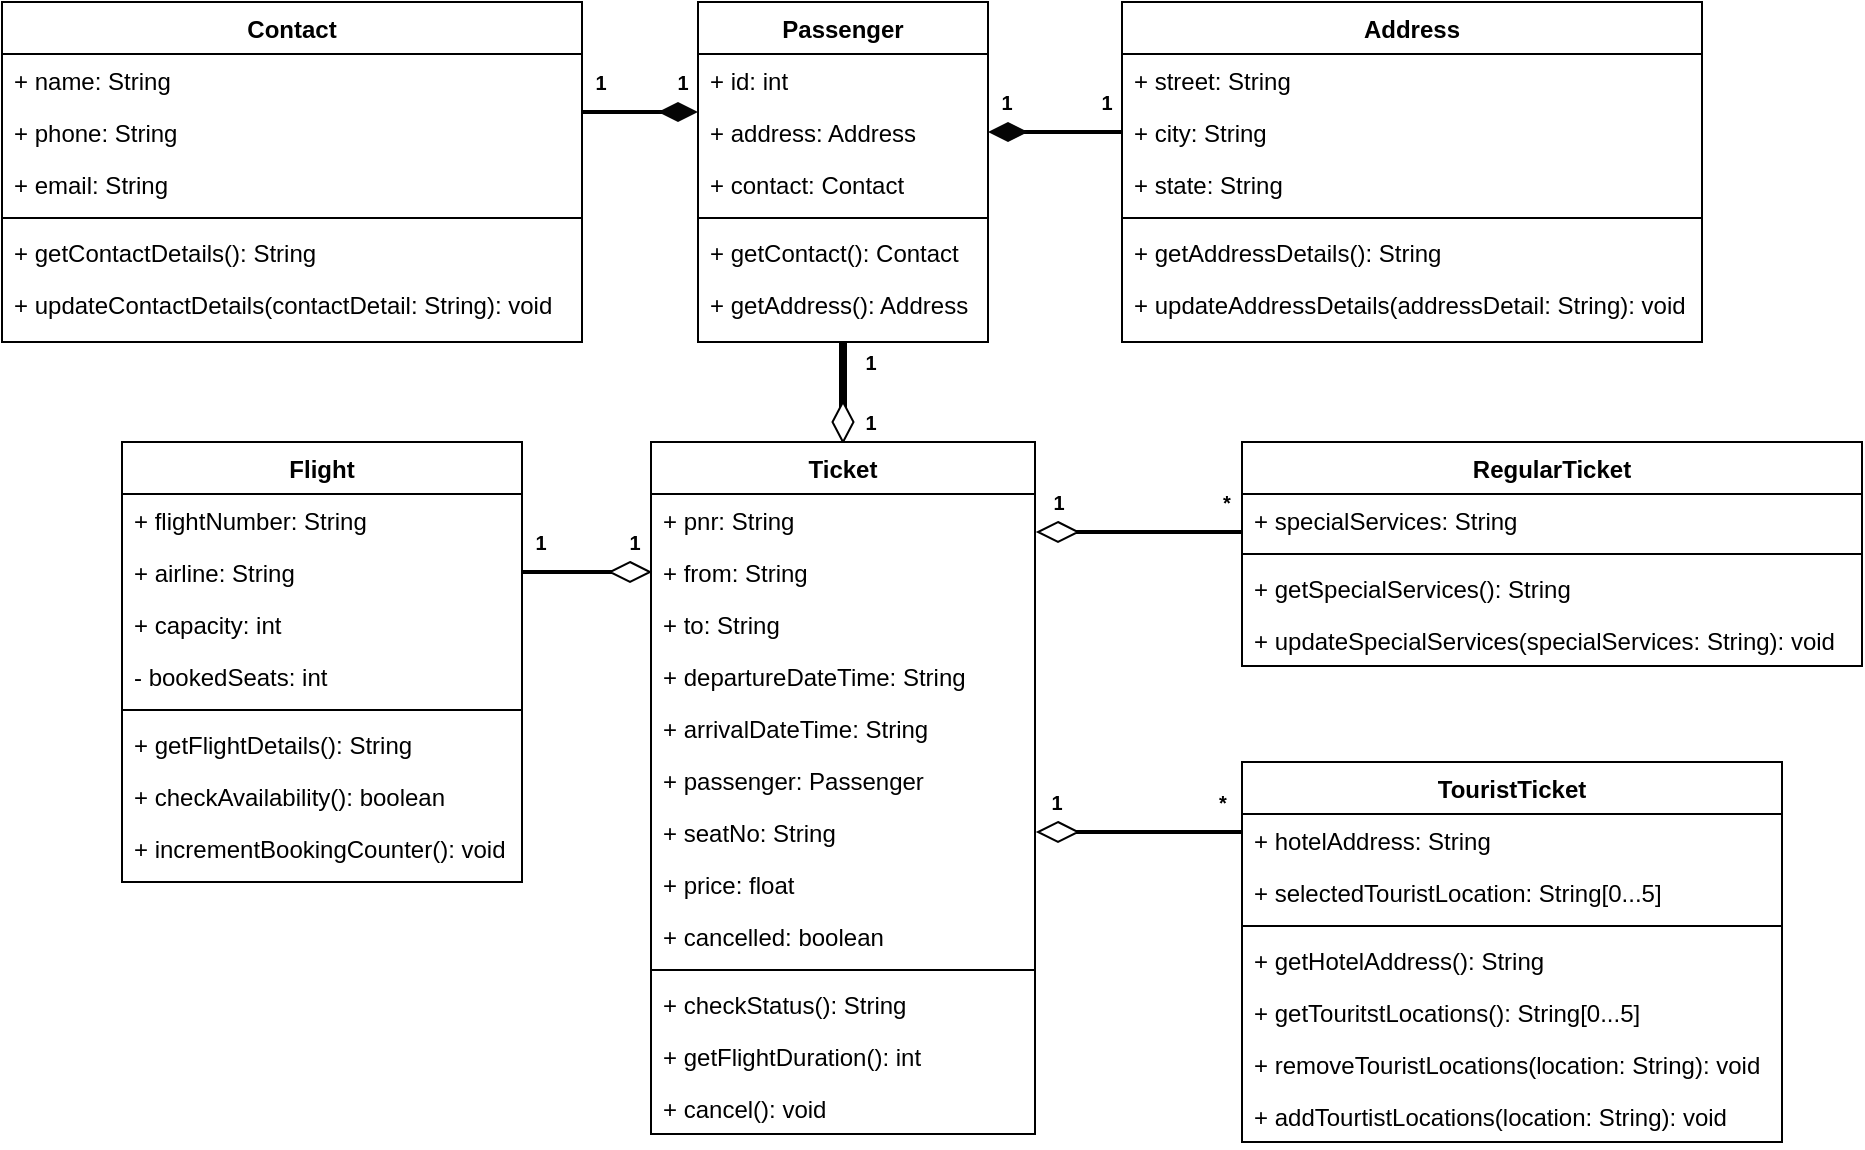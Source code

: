 <mxfile version="16.5.2" type="device"><diagram id="C5RBs43oDa-KdzZeNtuy" name="Page-1"><mxGraphModel dx="1422" dy="798" grid="1" gridSize="10" guides="1" tooltips="1" connect="1" arrows="1" fold="1" page="1" pageScale="1" pageWidth="1827" pageHeight="1169" math="0" shadow="0"><root><mxCell id="WIyWlLk6GJQsqaUBKTNV-0"/><mxCell id="WIyWlLk6GJQsqaUBKTNV-1" parent="WIyWlLk6GJQsqaUBKTNV-0"/><mxCell id="zkfFHV4jXpPFQw0GAbJ--0" value="Passenger" style="swimlane;fontStyle=1;align=center;verticalAlign=top;childLayout=stackLayout;horizontal=1;startSize=26;horizontalStack=0;resizeParent=1;resizeLast=0;collapsible=1;marginBottom=0;rounded=0;shadow=0;strokeWidth=1;" parent="WIyWlLk6GJQsqaUBKTNV-1" vertex="1"><mxGeometry x="848" y="120" width="145" height="170" as="geometry"><mxRectangle x="230" y="140" width="160" height="26" as="alternateBounds"/></mxGeometry></mxCell><mxCell id="zkfFHV4jXpPFQw0GAbJ--1" value="+ id: int" style="text;align=left;verticalAlign=top;spacingLeft=4;spacingRight=4;overflow=hidden;rotatable=0;points=[[0,0.5],[1,0.5]];portConstraint=eastwest;" parent="zkfFHV4jXpPFQw0GAbJ--0" vertex="1"><mxGeometry y="26" width="145" height="26" as="geometry"/></mxCell><mxCell id="zkfFHV4jXpPFQw0GAbJ--2" value="+ address: Address" style="text;align=left;verticalAlign=top;spacingLeft=4;spacingRight=4;overflow=hidden;rotatable=0;points=[[0,0.5],[1,0.5]];portConstraint=eastwest;rounded=0;shadow=0;html=0;" parent="zkfFHV4jXpPFQw0GAbJ--0" vertex="1"><mxGeometry y="52" width="145" height="26" as="geometry"/></mxCell><mxCell id="zkfFHV4jXpPFQw0GAbJ--3" value="+ contact: Contact" style="text;align=left;verticalAlign=top;spacingLeft=4;spacingRight=4;overflow=hidden;rotatable=0;points=[[0,0.5],[1,0.5]];portConstraint=eastwest;rounded=0;shadow=0;html=0;" parent="zkfFHV4jXpPFQw0GAbJ--0" vertex="1"><mxGeometry y="78" width="145" height="26" as="geometry"/></mxCell><mxCell id="zkfFHV4jXpPFQw0GAbJ--4" value="" style="line;html=1;strokeWidth=1;align=left;verticalAlign=middle;spacingTop=-1;spacingLeft=3;spacingRight=3;rotatable=0;labelPosition=right;points=[];portConstraint=eastwest;" parent="zkfFHV4jXpPFQw0GAbJ--0" vertex="1"><mxGeometry y="104" width="145" height="8" as="geometry"/></mxCell><mxCell id="zkfFHV4jXpPFQw0GAbJ--5" value="+ getContact(): Contact" style="text;align=left;verticalAlign=top;spacingLeft=4;spacingRight=4;overflow=hidden;rotatable=0;points=[[0,0.5],[1,0.5]];portConstraint=eastwest;" parent="zkfFHV4jXpPFQw0GAbJ--0" vertex="1"><mxGeometry y="112" width="145" height="26" as="geometry"/></mxCell><mxCell id="vckePC4nBomSs9VtGYSA-0" value="+ getAddress(): Address" style="text;align=left;verticalAlign=top;spacingLeft=4;spacingRight=4;overflow=hidden;rotatable=0;points=[[0,0.5],[1,0.5]];portConstraint=eastwest;" vertex="1" parent="zkfFHV4jXpPFQw0GAbJ--0"><mxGeometry y="138" width="145" height="26" as="geometry"/></mxCell><mxCell id="vckePC4nBomSs9VtGYSA-1" value="Address" style="swimlane;fontStyle=1;align=center;verticalAlign=top;childLayout=stackLayout;horizontal=1;startSize=26;horizontalStack=0;resizeParent=1;resizeLast=0;collapsible=1;marginBottom=0;rounded=0;shadow=0;strokeWidth=1;" vertex="1" parent="WIyWlLk6GJQsqaUBKTNV-1"><mxGeometry x="1060" y="120" width="290" height="170" as="geometry"><mxRectangle x="230" y="140" width="160" height="26" as="alternateBounds"/></mxGeometry></mxCell><mxCell id="vckePC4nBomSs9VtGYSA-2" value="+ street: String" style="text;align=left;verticalAlign=top;spacingLeft=4;spacingRight=4;overflow=hidden;rotatable=0;points=[[0,0.5],[1,0.5]];portConstraint=eastwest;" vertex="1" parent="vckePC4nBomSs9VtGYSA-1"><mxGeometry y="26" width="290" height="26" as="geometry"/></mxCell><mxCell id="vckePC4nBomSs9VtGYSA-3" value="+ city: String" style="text;align=left;verticalAlign=top;spacingLeft=4;spacingRight=4;overflow=hidden;rotatable=0;points=[[0,0.5],[1,0.5]];portConstraint=eastwest;rounded=0;shadow=0;html=0;" vertex="1" parent="vckePC4nBomSs9VtGYSA-1"><mxGeometry y="52" width="290" height="26" as="geometry"/></mxCell><mxCell id="vckePC4nBomSs9VtGYSA-4" value="+ state: String" style="text;align=left;verticalAlign=top;spacingLeft=4;spacingRight=4;overflow=hidden;rotatable=0;points=[[0,0.5],[1,0.5]];portConstraint=eastwest;rounded=0;shadow=0;html=0;" vertex="1" parent="vckePC4nBomSs9VtGYSA-1"><mxGeometry y="78" width="290" height="26" as="geometry"/></mxCell><mxCell id="vckePC4nBomSs9VtGYSA-5" value="" style="line;html=1;strokeWidth=1;align=left;verticalAlign=middle;spacingTop=-1;spacingLeft=3;spacingRight=3;rotatable=0;labelPosition=right;points=[];portConstraint=eastwest;" vertex="1" parent="vckePC4nBomSs9VtGYSA-1"><mxGeometry y="104" width="290" height="8" as="geometry"/></mxCell><mxCell id="vckePC4nBomSs9VtGYSA-6" value="+ getAddressDetails(): String" style="text;align=left;verticalAlign=top;spacingLeft=4;spacingRight=4;overflow=hidden;rotatable=0;points=[[0,0.5],[1,0.5]];portConstraint=eastwest;" vertex="1" parent="vckePC4nBomSs9VtGYSA-1"><mxGeometry y="112" width="290" height="26" as="geometry"/></mxCell><mxCell id="vckePC4nBomSs9VtGYSA-7" value="+ updateAddressDetails(addressDetail: String): void" style="text;align=left;verticalAlign=top;spacingLeft=4;spacingRight=4;overflow=hidden;rotatable=0;points=[[0,0.5],[1,0.5]];portConstraint=eastwest;" vertex="1" parent="vckePC4nBomSs9VtGYSA-1"><mxGeometry y="138" width="290" height="26" as="geometry"/></mxCell><mxCell id="vckePC4nBomSs9VtGYSA-8" value="" style="line;strokeWidth=2;html=1;" vertex="1" parent="WIyWlLk6GJQsqaUBKTNV-1"><mxGeometry x="1000" y="180" width="60" height="10" as="geometry"/></mxCell><mxCell id="vckePC4nBomSs9VtGYSA-9" value="" style="rhombus;whiteSpace=wrap;html=1;strokeColor=none;fillColor=#050505;" vertex="1" parent="WIyWlLk6GJQsqaUBKTNV-1"><mxGeometry x="993" y="180" width="20" height="10" as="geometry"/></mxCell><mxCell id="vckePC4nBomSs9VtGYSA-10" value="1" style="text;strokeColor=none;fillColor=none;html=1;fontSize=10;fontStyle=1;verticalAlign=middle;align=center;" vertex="1" parent="WIyWlLk6GJQsqaUBKTNV-1"><mxGeometry x="993" y="160" width="17" height="20" as="geometry"/></mxCell><mxCell id="vckePC4nBomSs9VtGYSA-11" value="1" style="text;strokeColor=none;fillColor=none;html=1;fontSize=10;fontStyle=1;verticalAlign=middle;align=center;" vertex="1" parent="WIyWlLk6GJQsqaUBKTNV-1"><mxGeometry x="1043" y="160" width="17" height="20" as="geometry"/></mxCell><mxCell id="vckePC4nBomSs9VtGYSA-12" value="Contact" style="swimlane;fontStyle=1;align=center;verticalAlign=top;childLayout=stackLayout;horizontal=1;startSize=26;horizontalStack=0;resizeParent=1;resizeLast=0;collapsible=1;marginBottom=0;rounded=0;shadow=0;strokeWidth=1;" vertex="1" parent="WIyWlLk6GJQsqaUBKTNV-1"><mxGeometry x="500" y="120" width="290" height="170" as="geometry"><mxRectangle x="230" y="140" width="160" height="26" as="alternateBounds"/></mxGeometry></mxCell><mxCell id="vckePC4nBomSs9VtGYSA-13" value="+ name: String" style="text;align=left;verticalAlign=top;spacingLeft=4;spacingRight=4;overflow=hidden;rotatable=0;points=[[0,0.5],[1,0.5]];portConstraint=eastwest;" vertex="1" parent="vckePC4nBomSs9VtGYSA-12"><mxGeometry y="26" width="290" height="26" as="geometry"/></mxCell><mxCell id="vckePC4nBomSs9VtGYSA-14" value="+ phone: String" style="text;align=left;verticalAlign=top;spacingLeft=4;spacingRight=4;overflow=hidden;rotatable=0;points=[[0,0.5],[1,0.5]];portConstraint=eastwest;rounded=0;shadow=0;html=0;" vertex="1" parent="vckePC4nBomSs9VtGYSA-12"><mxGeometry y="52" width="290" height="26" as="geometry"/></mxCell><mxCell id="vckePC4nBomSs9VtGYSA-15" value="+ email: String" style="text;align=left;verticalAlign=top;spacingLeft=4;spacingRight=4;overflow=hidden;rotatable=0;points=[[0,0.5],[1,0.5]];portConstraint=eastwest;rounded=0;shadow=0;html=0;" vertex="1" parent="vckePC4nBomSs9VtGYSA-12"><mxGeometry y="78" width="290" height="26" as="geometry"/></mxCell><mxCell id="vckePC4nBomSs9VtGYSA-16" value="" style="line;html=1;strokeWidth=1;align=left;verticalAlign=middle;spacingTop=-1;spacingLeft=3;spacingRight=3;rotatable=0;labelPosition=right;points=[];portConstraint=eastwest;" vertex="1" parent="vckePC4nBomSs9VtGYSA-12"><mxGeometry y="104" width="290" height="8" as="geometry"/></mxCell><mxCell id="vckePC4nBomSs9VtGYSA-17" value="+ getContactDetails(): String" style="text;align=left;verticalAlign=top;spacingLeft=4;spacingRight=4;overflow=hidden;rotatable=0;points=[[0,0.5],[1,0.5]];portConstraint=eastwest;" vertex="1" parent="vckePC4nBomSs9VtGYSA-12"><mxGeometry y="112" width="290" height="26" as="geometry"/></mxCell><mxCell id="vckePC4nBomSs9VtGYSA-18" value="+ updateContactDetails(contactDetail: String): void" style="text;align=left;verticalAlign=top;spacingLeft=4;spacingRight=4;overflow=hidden;rotatable=0;points=[[0,0.5],[1,0.5]];portConstraint=eastwest;" vertex="1" parent="vckePC4nBomSs9VtGYSA-12"><mxGeometry y="138" width="290" height="26" as="geometry"/></mxCell><mxCell id="vckePC4nBomSs9VtGYSA-19" value="" style="line;strokeWidth=2;html=1;" vertex="1" parent="WIyWlLk6GJQsqaUBKTNV-1"><mxGeometry x="790" y="170" width="50" height="10" as="geometry"/></mxCell><mxCell id="vckePC4nBomSs9VtGYSA-20" value="" style="rhombus;whiteSpace=wrap;html=1;strokeColor=none;fillColor=#050505;" vertex="1" parent="WIyWlLk6GJQsqaUBKTNV-1"><mxGeometry x="828" y="170" width="20" height="10" as="geometry"/></mxCell><mxCell id="vckePC4nBomSs9VtGYSA-21" value="1" style="text;strokeColor=none;fillColor=none;html=1;fontSize=10;fontStyle=1;verticalAlign=middle;align=center;" vertex="1" parent="WIyWlLk6GJQsqaUBKTNV-1"><mxGeometry x="790" y="150" width="17" height="20" as="geometry"/></mxCell><mxCell id="vckePC4nBomSs9VtGYSA-22" value="1" style="text;strokeColor=none;fillColor=none;html=1;fontSize=10;fontStyle=1;verticalAlign=middle;align=center;" vertex="1" parent="WIyWlLk6GJQsqaUBKTNV-1"><mxGeometry x="831.5" y="150" width="17" height="20" as="geometry"/></mxCell><mxCell id="vckePC4nBomSs9VtGYSA-23" value="" style="line;strokeWidth=4;direction=south;html=1;perimeter=backbonePerimeter;points=[];outlineConnect=0;fontSize=10;fillColor=#050505;" vertex="1" parent="WIyWlLk6GJQsqaUBKTNV-1"><mxGeometry x="915.5" y="290" width="10" height="40" as="geometry"/></mxCell><mxCell id="vckePC4nBomSs9VtGYSA-24" value="" style="rhombus;whiteSpace=wrap;html=1;strokeColor=default;fillColor=#FFFFFF;" vertex="1" parent="WIyWlLk6GJQsqaUBKTNV-1"><mxGeometry x="915.25" y="320" width="10.5" height="20" as="geometry"/></mxCell><mxCell id="vckePC4nBomSs9VtGYSA-25" value="Ticket" style="swimlane;fontStyle=1;align=center;verticalAlign=top;childLayout=stackLayout;horizontal=1;startSize=26;horizontalStack=0;resizeParent=1;resizeLast=0;collapsible=1;marginBottom=0;rounded=0;shadow=0;strokeWidth=1;" vertex="1" parent="WIyWlLk6GJQsqaUBKTNV-1"><mxGeometry x="824.5" y="340" width="192" height="346" as="geometry"><mxRectangle x="230" y="140" width="160" height="26" as="alternateBounds"/></mxGeometry></mxCell><mxCell id="vckePC4nBomSs9VtGYSA-26" value="+ pnr: String" style="text;align=left;verticalAlign=top;spacingLeft=4;spacingRight=4;overflow=hidden;rotatable=0;points=[[0,0.5],[1,0.5]];portConstraint=eastwest;" vertex="1" parent="vckePC4nBomSs9VtGYSA-25"><mxGeometry y="26" width="192" height="26" as="geometry"/></mxCell><mxCell id="vckePC4nBomSs9VtGYSA-27" value="+ from: String" style="text;align=left;verticalAlign=top;spacingLeft=4;spacingRight=4;overflow=hidden;rotatable=0;points=[[0,0.5],[1,0.5]];portConstraint=eastwest;rounded=0;shadow=0;html=0;" vertex="1" parent="vckePC4nBomSs9VtGYSA-25"><mxGeometry y="52" width="192" height="26" as="geometry"/></mxCell><mxCell id="vckePC4nBomSs9VtGYSA-28" value="+ to: String" style="text;align=left;verticalAlign=top;spacingLeft=4;spacingRight=4;overflow=hidden;rotatable=0;points=[[0,0.5],[1,0.5]];portConstraint=eastwest;rounded=0;shadow=0;html=0;" vertex="1" parent="vckePC4nBomSs9VtGYSA-25"><mxGeometry y="78" width="192" height="26" as="geometry"/></mxCell><mxCell id="vckePC4nBomSs9VtGYSA-30" value="+ departureDateTime: String" style="text;align=left;verticalAlign=top;spacingLeft=4;spacingRight=4;overflow=hidden;rotatable=0;points=[[0,0.5],[1,0.5]];portConstraint=eastwest;" vertex="1" parent="vckePC4nBomSs9VtGYSA-25"><mxGeometry y="104" width="192" height="26" as="geometry"/></mxCell><mxCell id="vckePC4nBomSs9VtGYSA-32" value="+ arrivalDateTime: String" style="text;align=left;verticalAlign=top;spacingLeft=4;spacingRight=4;overflow=hidden;rotatable=0;points=[[0,0.5],[1,0.5]];portConstraint=eastwest;" vertex="1" parent="vckePC4nBomSs9VtGYSA-25"><mxGeometry y="130" width="192" height="26" as="geometry"/></mxCell><mxCell id="vckePC4nBomSs9VtGYSA-36" value="+ passenger: Passenger" style="text;align=left;verticalAlign=top;spacingLeft=4;spacingRight=4;overflow=hidden;rotatable=0;points=[[0,0.5],[1,0.5]];portConstraint=eastwest;" vertex="1" parent="vckePC4nBomSs9VtGYSA-25"><mxGeometry y="156" width="192" height="26" as="geometry"/></mxCell><mxCell id="vckePC4nBomSs9VtGYSA-37" value="+ seatNo: String" style="text;align=left;verticalAlign=top;spacingLeft=4;spacingRight=4;overflow=hidden;rotatable=0;points=[[0,0.5],[1,0.5]];portConstraint=eastwest;" vertex="1" parent="vckePC4nBomSs9VtGYSA-25"><mxGeometry y="182" width="192" height="26" as="geometry"/></mxCell><mxCell id="vckePC4nBomSs9VtGYSA-35" value="+ price: float" style="text;align=left;verticalAlign=top;spacingLeft=4;spacingRight=4;overflow=hidden;rotatable=0;points=[[0,0.5],[1,0.5]];portConstraint=eastwest;" vertex="1" parent="vckePC4nBomSs9VtGYSA-25"><mxGeometry y="208" width="192" height="26" as="geometry"/></mxCell><mxCell id="vckePC4nBomSs9VtGYSA-38" value="+ cancelled: boolean" style="text;align=left;verticalAlign=top;spacingLeft=4;spacingRight=4;overflow=hidden;rotatable=0;points=[[0,0.5],[1,0.5]];portConstraint=eastwest;" vertex="1" parent="vckePC4nBomSs9VtGYSA-25"><mxGeometry y="234" width="192" height="26" as="geometry"/></mxCell><mxCell id="vckePC4nBomSs9VtGYSA-29" value="" style="line;html=1;strokeWidth=1;align=left;verticalAlign=middle;spacingTop=-1;spacingLeft=3;spacingRight=3;rotatable=0;labelPosition=right;points=[];portConstraint=eastwest;" vertex="1" parent="vckePC4nBomSs9VtGYSA-25"><mxGeometry y="260" width="192" height="8" as="geometry"/></mxCell><mxCell id="vckePC4nBomSs9VtGYSA-34" value="+ checkStatus(): String" style="text;align=left;verticalAlign=top;spacingLeft=4;spacingRight=4;overflow=hidden;rotatable=0;points=[[0,0.5],[1,0.5]];portConstraint=eastwest;" vertex="1" parent="vckePC4nBomSs9VtGYSA-25"><mxGeometry y="268" width="192" height="26" as="geometry"/></mxCell><mxCell id="vckePC4nBomSs9VtGYSA-33" value="+ getFlightDuration(): int" style="text;align=left;verticalAlign=top;spacingLeft=4;spacingRight=4;overflow=hidden;rotatable=0;points=[[0,0.5],[1,0.5]];portConstraint=eastwest;" vertex="1" parent="vckePC4nBomSs9VtGYSA-25"><mxGeometry y="294" width="192" height="26" as="geometry"/></mxCell><mxCell id="vckePC4nBomSs9VtGYSA-31" value="+ cancel(): void" style="text;align=left;verticalAlign=top;spacingLeft=4;spacingRight=4;overflow=hidden;rotatable=0;points=[[0,0.5],[1,0.5]];portConstraint=eastwest;" vertex="1" parent="vckePC4nBomSs9VtGYSA-25"><mxGeometry y="320" width="192" height="26" as="geometry"/></mxCell><mxCell id="vckePC4nBomSs9VtGYSA-39" value="1" style="text;strokeColor=none;fillColor=none;html=1;fontSize=10;fontStyle=1;verticalAlign=middle;align=center;" vertex="1" parent="WIyWlLk6GJQsqaUBKTNV-1"><mxGeometry x="925.5" y="290" width="17" height="20" as="geometry"/></mxCell><mxCell id="vckePC4nBomSs9VtGYSA-40" value="1" style="text;strokeColor=none;fillColor=none;html=1;fontSize=10;fontStyle=1;verticalAlign=middle;align=center;" vertex="1" parent="WIyWlLk6GJQsqaUBKTNV-1"><mxGeometry x="925.75" y="320" width="17" height="20" as="geometry"/></mxCell><mxCell id="vckePC4nBomSs9VtGYSA-41" value="Flight" style="swimlane;fontStyle=1;align=center;verticalAlign=top;childLayout=stackLayout;horizontal=1;startSize=26;horizontalStack=0;resizeParent=1;resizeLast=0;collapsible=1;marginBottom=0;rounded=0;shadow=0;strokeWidth=1;" vertex="1" parent="WIyWlLk6GJQsqaUBKTNV-1"><mxGeometry x="560" y="340" width="200" height="220" as="geometry"><mxRectangle x="230" y="140" width="160" height="26" as="alternateBounds"/></mxGeometry></mxCell><mxCell id="vckePC4nBomSs9VtGYSA-42" value="+ flightNumber: String" style="text;align=left;verticalAlign=top;spacingLeft=4;spacingRight=4;overflow=hidden;rotatable=0;points=[[0,0.5],[1,0.5]];portConstraint=eastwest;" vertex="1" parent="vckePC4nBomSs9VtGYSA-41"><mxGeometry y="26" width="200" height="26" as="geometry"/></mxCell><mxCell id="vckePC4nBomSs9VtGYSA-43" value="+ airline: String" style="text;align=left;verticalAlign=top;spacingLeft=4;spacingRight=4;overflow=hidden;rotatable=0;points=[[0,0.5],[1,0.5]];portConstraint=eastwest;rounded=0;shadow=0;html=0;" vertex="1" parent="vckePC4nBomSs9VtGYSA-41"><mxGeometry y="52" width="200" height="26" as="geometry"/></mxCell><mxCell id="vckePC4nBomSs9VtGYSA-44" value="+ capacity: int" style="text;align=left;verticalAlign=top;spacingLeft=4;spacingRight=4;overflow=hidden;rotatable=0;points=[[0,0.5],[1,0.5]];portConstraint=eastwest;rounded=0;shadow=0;html=0;" vertex="1" parent="vckePC4nBomSs9VtGYSA-41"><mxGeometry y="78" width="200" height="26" as="geometry"/></mxCell><mxCell id="vckePC4nBomSs9VtGYSA-45" value="- bookedSeats: int" style="text;align=left;verticalAlign=top;spacingLeft=4;spacingRight=4;overflow=hidden;rotatable=0;points=[[0,0.5],[1,0.5]];portConstraint=eastwest;" vertex="1" parent="vckePC4nBomSs9VtGYSA-41"><mxGeometry y="104" width="200" height="26" as="geometry"/></mxCell><mxCell id="vckePC4nBomSs9VtGYSA-51" value="" style="line;html=1;strokeWidth=1;align=left;verticalAlign=middle;spacingTop=-1;spacingLeft=3;spacingRight=3;rotatable=0;labelPosition=right;points=[];portConstraint=eastwest;" vertex="1" parent="vckePC4nBomSs9VtGYSA-41"><mxGeometry y="130" width="200" height="8" as="geometry"/></mxCell><mxCell id="vckePC4nBomSs9VtGYSA-52" value="+ getFlightDetails(): String" style="text;align=left;verticalAlign=top;spacingLeft=4;spacingRight=4;overflow=hidden;rotatable=0;points=[[0,0.5],[1,0.5]];portConstraint=eastwest;" vertex="1" parent="vckePC4nBomSs9VtGYSA-41"><mxGeometry y="138" width="200" height="26" as="geometry"/></mxCell><mxCell id="vckePC4nBomSs9VtGYSA-53" value="+ checkAvailability(): boolean" style="text;align=left;verticalAlign=top;spacingLeft=4;spacingRight=4;overflow=hidden;rotatable=0;points=[[0,0.5],[1,0.5]];portConstraint=eastwest;" vertex="1" parent="vckePC4nBomSs9VtGYSA-41"><mxGeometry y="164" width="200" height="26" as="geometry"/></mxCell><mxCell id="vckePC4nBomSs9VtGYSA-54" value="+ incrementBookingCounter(): void" style="text;align=left;verticalAlign=top;spacingLeft=4;spacingRight=4;overflow=hidden;rotatable=0;points=[[0,0.5],[1,0.5]];portConstraint=eastwest;" vertex="1" parent="vckePC4nBomSs9VtGYSA-41"><mxGeometry y="190" width="200" height="26" as="geometry"/></mxCell><mxCell id="vckePC4nBomSs9VtGYSA-55" value="" style="line;strokeWidth=2;html=1;" vertex="1" parent="WIyWlLk6GJQsqaUBKTNV-1"><mxGeometry x="760" y="400" width="56" height="10" as="geometry"/></mxCell><mxCell id="vckePC4nBomSs9VtGYSA-56" value="" style="rhombus;whiteSpace=wrap;html=1;strokeColor=default;fillColor=#FFFFFF;" vertex="1" parent="WIyWlLk6GJQsqaUBKTNV-1"><mxGeometry x="804" y="400" width="20" height="10" as="geometry"/></mxCell><mxCell id="vckePC4nBomSs9VtGYSA-57" value="1" style="text;strokeColor=none;fillColor=none;html=1;fontSize=10;fontStyle=1;verticalAlign=middle;align=center;" vertex="1" parent="WIyWlLk6GJQsqaUBKTNV-1"><mxGeometry x="760" y="380" width="17" height="20" as="geometry"/></mxCell><mxCell id="vckePC4nBomSs9VtGYSA-58" value="1" style="text;strokeColor=none;fillColor=none;html=1;fontSize=10;fontStyle=1;verticalAlign=middle;align=center;" vertex="1" parent="WIyWlLk6GJQsqaUBKTNV-1"><mxGeometry x="807.5" y="380" width="17" height="20" as="geometry"/></mxCell><mxCell id="vckePC4nBomSs9VtGYSA-59" value="RegularTicket" style="swimlane;fontStyle=1;align=center;verticalAlign=top;childLayout=stackLayout;horizontal=1;startSize=26;horizontalStack=0;resizeParent=1;resizeLast=0;collapsible=1;marginBottom=0;rounded=0;shadow=0;strokeWidth=1;" vertex="1" parent="WIyWlLk6GJQsqaUBKTNV-1"><mxGeometry x="1120" y="340" width="310" height="112" as="geometry"><mxRectangle x="230" y="140" width="160" height="26" as="alternateBounds"/></mxGeometry></mxCell><mxCell id="vckePC4nBomSs9VtGYSA-60" value="+ specialServices: String" style="text;align=left;verticalAlign=top;spacingLeft=4;spacingRight=4;overflow=hidden;rotatable=0;points=[[0,0.5],[1,0.5]];portConstraint=eastwest;" vertex="1" parent="vckePC4nBomSs9VtGYSA-59"><mxGeometry y="26" width="310" height="26" as="geometry"/></mxCell><mxCell id="vckePC4nBomSs9VtGYSA-64" value="" style="line;html=1;strokeWidth=1;align=left;verticalAlign=middle;spacingTop=-1;spacingLeft=3;spacingRight=3;rotatable=0;labelPosition=right;points=[];portConstraint=eastwest;" vertex="1" parent="vckePC4nBomSs9VtGYSA-59"><mxGeometry y="52" width="310" height="8" as="geometry"/></mxCell><mxCell id="vckePC4nBomSs9VtGYSA-66" value="+ getSpecialServices(): String" style="text;align=left;verticalAlign=top;spacingLeft=4;spacingRight=4;overflow=hidden;rotatable=0;points=[[0,0.5],[1,0.5]];portConstraint=eastwest;" vertex="1" parent="vckePC4nBomSs9VtGYSA-59"><mxGeometry y="60" width="310" height="26" as="geometry"/></mxCell><mxCell id="vckePC4nBomSs9VtGYSA-67" value="+ updateSpecialServices(specialServices: String): void" style="text;align=left;verticalAlign=top;spacingLeft=4;spacingRight=4;overflow=hidden;rotatable=0;points=[[0,0.5],[1,0.5]];portConstraint=eastwest;" vertex="1" parent="vckePC4nBomSs9VtGYSA-59"><mxGeometry y="86" width="310" height="26" as="geometry"/></mxCell><mxCell id="vckePC4nBomSs9VtGYSA-68" value="TouristTicket" style="swimlane;fontStyle=1;align=center;verticalAlign=top;childLayout=stackLayout;horizontal=1;startSize=26;horizontalStack=0;resizeParent=1;resizeLast=0;collapsible=1;marginBottom=0;rounded=0;shadow=0;strokeWidth=1;" vertex="1" parent="WIyWlLk6GJQsqaUBKTNV-1"><mxGeometry x="1120" y="500" width="270" height="190" as="geometry"><mxRectangle x="230" y="140" width="160" height="26" as="alternateBounds"/></mxGeometry></mxCell><mxCell id="vckePC4nBomSs9VtGYSA-69" value="+ hotelAddress: String" style="text;align=left;verticalAlign=top;spacingLeft=4;spacingRight=4;overflow=hidden;rotatable=0;points=[[0,0.5],[1,0.5]];portConstraint=eastwest;" vertex="1" parent="vckePC4nBomSs9VtGYSA-68"><mxGeometry y="26" width="270" height="26" as="geometry"/></mxCell><mxCell id="vckePC4nBomSs9VtGYSA-70" value="+ selectedTouristLocation: String[0...5]" style="text;align=left;verticalAlign=top;spacingLeft=4;spacingRight=4;overflow=hidden;rotatable=0;points=[[0,0.5],[1,0.5]];portConstraint=eastwest;rounded=0;shadow=0;html=0;" vertex="1" parent="vckePC4nBomSs9VtGYSA-68"><mxGeometry y="52" width="270" height="26" as="geometry"/></mxCell><mxCell id="vckePC4nBomSs9VtGYSA-73" value="" style="line;html=1;strokeWidth=1;align=left;verticalAlign=middle;spacingTop=-1;spacingLeft=3;spacingRight=3;rotatable=0;labelPosition=right;points=[];portConstraint=eastwest;" vertex="1" parent="vckePC4nBomSs9VtGYSA-68"><mxGeometry y="78" width="270" height="8" as="geometry"/></mxCell><mxCell id="vckePC4nBomSs9VtGYSA-74" value="+ getHotelAddress(): String" style="text;align=left;verticalAlign=top;spacingLeft=4;spacingRight=4;overflow=hidden;rotatable=0;points=[[0,0.5],[1,0.5]];portConstraint=eastwest;" vertex="1" parent="vckePC4nBomSs9VtGYSA-68"><mxGeometry y="86" width="270" height="26" as="geometry"/></mxCell><mxCell id="vckePC4nBomSs9VtGYSA-75" value="+ getTouritstLocations(): String[0...5]" style="text;align=left;verticalAlign=top;spacingLeft=4;spacingRight=4;overflow=hidden;rotatable=0;points=[[0,0.5],[1,0.5]];portConstraint=eastwest;" vertex="1" parent="vckePC4nBomSs9VtGYSA-68"><mxGeometry y="112" width="270" height="26" as="geometry"/></mxCell><mxCell id="vckePC4nBomSs9VtGYSA-76" value="+ removeTouristLocations(location: String): void" style="text;align=left;verticalAlign=top;spacingLeft=4;spacingRight=4;overflow=hidden;rotatable=0;points=[[0,0.5],[1,0.5]];portConstraint=eastwest;" vertex="1" parent="vckePC4nBomSs9VtGYSA-68"><mxGeometry y="138" width="270" height="26" as="geometry"/></mxCell><mxCell id="vckePC4nBomSs9VtGYSA-77" value="+ addTourtistLocations(location: String): void" style="text;align=left;verticalAlign=top;spacingLeft=4;spacingRight=4;overflow=hidden;rotatable=0;points=[[0,0.5],[1,0.5]];portConstraint=eastwest;" vertex="1" parent="vckePC4nBomSs9VtGYSA-68"><mxGeometry y="164" width="270" height="26" as="geometry"/></mxCell><mxCell id="vckePC4nBomSs9VtGYSA-78" value="" style="line;strokeWidth=2;html=1;" vertex="1" parent="WIyWlLk6GJQsqaUBKTNV-1"><mxGeometry x="1025" y="380" width="95" height="10" as="geometry"/></mxCell><mxCell id="vckePC4nBomSs9VtGYSA-79" value="" style="rhombus;whiteSpace=wrap;html=1;strokeColor=default;fillColor=#FFFFFF;" vertex="1" parent="WIyWlLk6GJQsqaUBKTNV-1"><mxGeometry x="1018" y="380" width="20" height="10" as="geometry"/></mxCell><mxCell id="vckePC4nBomSs9VtGYSA-80" value="" style="line;strokeWidth=2;html=1;" vertex="1" parent="WIyWlLk6GJQsqaUBKTNV-1"><mxGeometry x="1025" y="530" width="95" height="10" as="geometry"/></mxCell><mxCell id="vckePC4nBomSs9VtGYSA-81" value="" style="rhombus;whiteSpace=wrap;html=1;strokeColor=default;fillColor=#FFFFFF;" vertex="1" parent="WIyWlLk6GJQsqaUBKTNV-1"><mxGeometry x="1018" y="530" width="20" height="10" as="geometry"/></mxCell><mxCell id="vckePC4nBomSs9VtGYSA-82" value="1" style="text;strokeColor=none;fillColor=none;html=1;fontSize=10;fontStyle=1;verticalAlign=middle;align=center;" vertex="1" parent="WIyWlLk6GJQsqaUBKTNV-1"><mxGeometry x="1019.5" y="360" width="17" height="20" as="geometry"/></mxCell><mxCell id="vckePC4nBomSs9VtGYSA-83" value="*" style="text;strokeColor=none;fillColor=none;html=1;fontSize=10;fontStyle=1;verticalAlign=middle;align=center;" vertex="1" parent="WIyWlLk6GJQsqaUBKTNV-1"><mxGeometry x="1103" y="360" width="17" height="20" as="geometry"/></mxCell><mxCell id="vckePC4nBomSs9VtGYSA-84" value="1" style="text;strokeColor=none;fillColor=none;html=1;fontSize=10;fontStyle=1;verticalAlign=middle;align=center;" vertex="1" parent="WIyWlLk6GJQsqaUBKTNV-1"><mxGeometry x="1018" y="510" width="17" height="20" as="geometry"/></mxCell><mxCell id="vckePC4nBomSs9VtGYSA-85" value="*" style="text;strokeColor=none;fillColor=none;html=1;fontSize=10;fontStyle=1;verticalAlign=middle;align=center;" vertex="1" parent="WIyWlLk6GJQsqaUBKTNV-1"><mxGeometry x="1101.5" y="510" width="17" height="20" as="geometry"/></mxCell></root></mxGraphModel></diagram></mxfile>